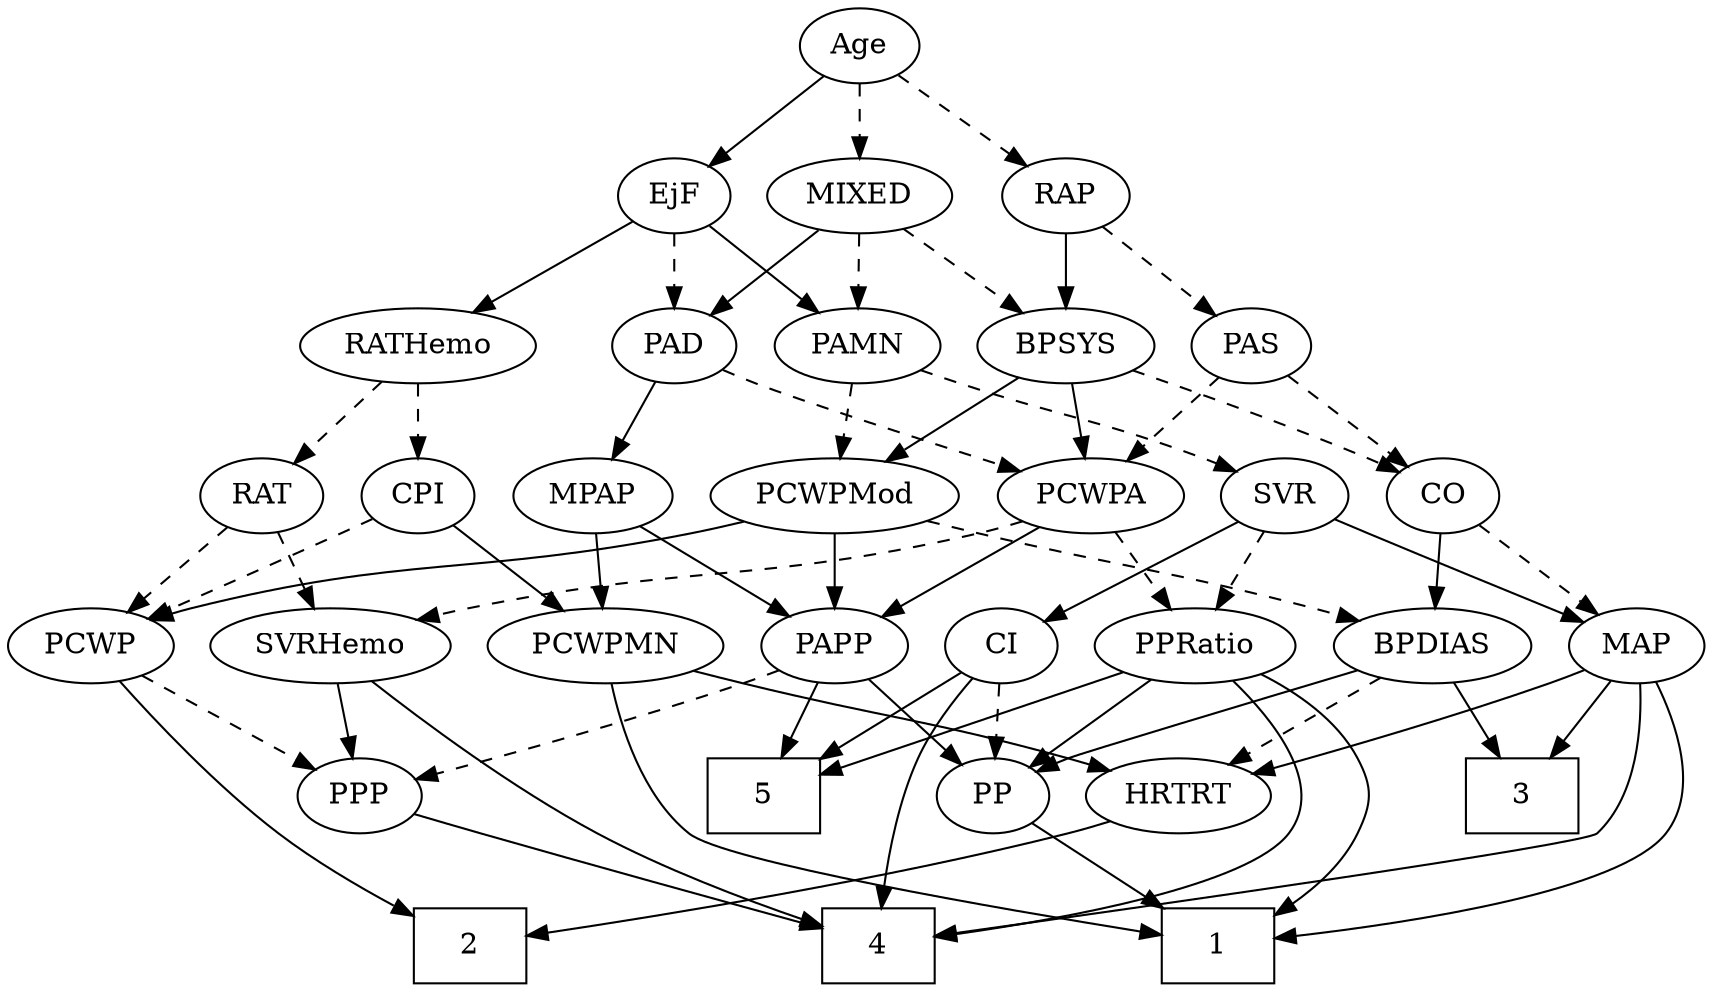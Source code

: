 strict digraph {
	graph [bb="0,0,743.44,468"];
	node [label="\N"];
	1	[height=0.5,
		pos="525.1,18",
		shape=box,
		width=0.75];
	2	[height=0.5,
		pos="189.1,18",
		shape=box,
		width=0.75];
	3	[height=0.5,
		pos="667.1,90",
		shape=box,
		width=0.75];
	4	[height=0.5,
		pos="366.1,18",
		shape=box,
		width=0.75];
	5	[height=0.5,
		pos="311.1,90",
		shape=box,
		width=0.75];
	Age	[height=0.5,
		pos="368.1,450",
		width=0.75];
	EjF	[height=0.5,
		pos="283.1,378",
		width=0.75];
	Age -> EjF	[pos="e,299.44,392.46 351.71,435.5 339.13,425.14 321.56,410.67 307.35,398.97",
		style=solid];
	RAP	[height=0.5,
		pos="458.1,378",
		width=0.77632];
	Age -> RAP	[pos="e,440.94,392.35 385.03,435.83 398.52,425.34 417.61,410.49 432.9,398.6",
		style=dashed];
	MIXED	[height=0.5,
		pos="368.1,378",
		width=1.1193];
	Age -> MIXED	[pos="e,368.1,396.1 368.1,431.7 368.1,423.98 368.1,414.71 368.1,406.11",
		style=dashed];
	PAD	[height=0.5,
		pos="283.1,306",
		width=0.79437];
	EjF -> PAD	[pos="e,283.1,324.1 283.1,359.7 283.1,351.98 283.1,342.71 283.1,334.11",
		style=dashed];
	PAMN	[height=0.5,
		pos="366.1,306",
		width=1.011];
	EjF -> PAMN	[pos="e,348.3,322.01 299.5,363.17 311.15,353.34 327.05,339.93 340.38,328.69",
		style=solid];
	RATHemo	[height=0.5,
		pos="171.1,306",
		width=1.3721];
	EjF -> RATHemo	[pos="e,194.87,321.86 264.1,365.13 247.54,354.77 223.16,339.54 203.52,327.26",
		style=solid];
	BPSYS	[height=0.5,
		pos="458.1,306",
		width=1.0471];
	RAP -> BPSYS	[pos="e,458.1,324.1 458.1,359.7 458.1,351.98 458.1,342.71 458.1,334.11",
		style=solid];
	PAS	[height=0.5,
		pos="541.1,306",
		width=0.75];
	RAP -> PAS	[pos="e,525.02,320.56 474.5,363.17 486.74,352.85 503.65,338.58 517.37,327.01",
		style=dashed];
	MIXED -> BPSYS	[pos="e,439.22,321.68 387.63,361.81 400.3,351.95 416.99,338.97 430.95,328.12",
		style=dashed];
	MIXED -> PAD	[pos="e,299.78,320.74 349.65,361.81 337.36,351.69 321.07,338.27 307.68,327.24",
		style=solid];
	MIXED -> PAMN	[pos="e,366.59,324.1 367.6,359.7 367.38,351.98 367.12,342.71 366.87,334.11",
		style=dashed];
	MPAP	[height=0.5,
		pos="251.1,234",
		width=0.97491];
	PCWPMN	[height=0.5,
		pos="256.1,162",
		width=1.3902];
	MPAP -> PCWPMN	[pos="e,254.88,180.1 252.33,215.7 252.88,207.98 253.55,198.71 254.16,190.11",
		style=solid];
	PAPP	[height=0.5,
		pos="356.1,162",
		width=0.88464];
	MPAP -> PAPP	[pos="e,336.37,176.15 271.59,219.34 287.55,208.7 309.89,193.81 327.59,182",
		style=solid];
	CO	[height=0.5,
		pos="629.1,234",
		width=0.75];
	BPSYS -> CO	[pos="e,607.88,245.31 487.03,294.28 514.52,283.95 556.92,267.62 593.1,252 594.91,251.22 596.76,250.4 598.62,249.56",
		style=dashed];
	PCWPMod	[height=0.5,
		pos="356.1,234",
		width=1.4443];
	BPSYS -> PCWPMod	[pos="e,378.48,250.36 437.46,290.83 423.02,280.92 403.47,267.51 387.16,256.31",
		style=solid];
	PCWPA	[height=0.5,
		pos="468.1,234",
		width=1.1555];
	BPSYS -> PCWPA	[pos="e,465.65,252.1 460.57,287.7 461.67,279.98 463,270.71 464.22,262.11",
		style=solid];
	PAD -> MPAP	[pos="e,258.85,251.96 275.51,288.41 271.78,280.25 267.2,270.22 263.01,261.07",
		style=solid];
	PAD -> PCWPA	[pos="e,436.3,245.7 305.48,294.65 310.58,292.39 316,290.05 321.1,288 356.36,273.78 397.07,259.24 426.7,249",
		style=dashed];
	BPDIAS	[height=0.5,
		pos="618.1,162",
		width=1.1735];
	CO -> BPDIAS	[pos="e,620.81,180.28 626.43,216.05 625.22,208.35 623.76,199.03 622.4,190.36",
		style=solid];
	MAP	[height=0.5,
		pos="709.1,162",
		width=0.84854];
	CO -> MAP	[pos="e,692.78,177.28 644.9,219.17 656.37,209.14 672.08,195.39 685.09,184.01",
		style=dashed];
	PAS -> CO	[pos="e,612.48,248.22 558.06,291.5 571.17,281.08 589.51,266.49 604.27,254.75",
		style=dashed];
	PAS -> PCWPA	[pos="e,484.37,250.61 526.32,290.83 516.44,281.36 503.21,268.67 491.86,257.79",
		style=dashed];
	SVR	[height=0.5,
		pos="556.1,234",
		width=0.77632];
	PAMN -> SVR	[pos="e,534.35,245.47 394.12,294.22 399.73,292.12 405.59,289.96 411.1,288 458.77,271.06 472.04,270.59 519.1,252 520.97,251.26 522.89,250.47 \
524.81,249.66",
		style=dashed];
	PAMN -> PCWPMod	[pos="e,358.54,252.1 363.62,287.7 362.52,279.98 361.2,270.71 359.97,262.11",
		style=dashed];
	CPI	[height=0.5,
		pos="171.1,234",
		width=0.75];
	RATHemo -> CPI	[pos="e,171.1,252.1 171.1,287.7 171.1,279.98 171.1,270.71 171.1,262.11",
		style=dashed];
	RAT	[height=0.5,
		pos="99.097,234",
		width=0.75827];
	RATHemo -> RAT	[pos="e,113.75,249.25 154.4,288.76 144.5,279.14 131.85,266.84 121.14,256.43",
		style=dashed];
	CPI -> PCWPMN	[pos="e,237.09,178.65 187.49,219.5 199.34,209.74 215.62,196.33 229.35,185.02",
		style=solid];
	PCWP	[height=0.5,
		pos="35.097,162",
		width=0.97491];
	CPI -> PCWP	[pos="e,59.164,175.39 150.44,222.37 128.6,211.13 93.828,193.23 68.165,180.02",
		style=dashed];
	SVRHemo	[height=0.5,
		pos="138.1,162",
		width=1.3902];
	RAT -> SVRHemo	[pos="e,128.56,180.12 108.14,216.76 112.73,208.53 118.42,198.32 123.6,189.02",
		style=dashed];
	RAT -> PCWP	[pos="e,49.54,178.8 85.524,218.15 77.103,208.94 66.1,196.91 56.521,186.43",
		style=dashed];
	SVR -> MAP	[pos="e,685.54,173.75 578.4,222.74 583.24,220.52 588.34,218.18 593.1,216 621.1,203.17 652.93,188.63 676.15,178.03",
		style=solid];
	PPRatio	[height=0.5,
		pos="518.1,162",
		width=1.1013];
	SVR -> PPRatio	[pos="e,527.13,179.63 547.28,216.76 542.74,208.4 537.11,198.02 532,188.61",
		style=dashed];
	CI	[height=0.5,
		pos="433.1,162",
		width=0.75];
	SVR -> CI	[pos="e,453.03,174.34 535.79,221.44 515.64,209.97 484.57,192.29 461.88,179.38",
		style=solid];
	PCWPMod -> BPDIAS	[pos="e,586.4,174.04 395.09,221.91 402.39,219.89 409.97,217.85 417.1,216 483.46,198.79 501.18,198.86 567.1,180 570.24,179.1 573.47,178.13 \
576.72,177.12",
		style=dashed];
	PCWPMod -> PCWP	[pos="e,61.329,174.14 317.86,221.67 310.35,219.64 302.5,217.64 295.1,216 200.09,194.91 172.97,205.67 79.097,180 76.448,179.28 73.738,178.45 \
71.029,177.56",
		style=solid];
	PCWPMod -> PAPP	[pos="e,356.1,180.1 356.1,215.7 356.1,207.98 356.1,198.71 356.1,190.11",
		style=solid];
	PCWPA -> SVRHemo	[pos="e,174.75,174.29 437.31,221.86 430.7,219.72 423.71,217.63 417.1,216 320.91,192.26 293.76,201.75 197.1,180 193,179.08 188.77,178.04 \
184.54,176.94",
		style=dashed];
	PCWPA -> PPRatio	[pos="e,506.33,179.47 479.95,216.41 486.05,207.87 493.61,197.28 500.39,187.79",
		style=dashed];
	PCWPA -> PAPP	[pos="e,376.84,175.96 445.43,218.83 428.18,208.05 404.3,193.13 385.57,181.42",
		style=solid];
	PCWPMN -> 1	[pos="e,498.08,23.036 254.64,143.69 253.97,123.61 256.2,90.867 275.1,72 290.11,57.009 422.24,34.833 488.11,24.577",
		style=solid];
	HRTRT	[height=0.5,
		pos="506.1,90",
		width=1.1013];
	PCWPMN -> HRTRT	[pos="e,476.17,101.84 293.5,150.03 300.66,147.98 308.1,145.89 315.1,144 377.94,126.98 394.73,126.69 457.1,108 460.2,107.07 463.4,106.06 \
466.61,105.02",
		style=solid];
	SVRHemo -> 4	[pos="e,338.81,27.946 153.8,144.83 173.18,125.57 207.78,93.318 242.1,72 269.66,54.877 303.73,40.759 329.17,31.412",
		style=solid];
	PPP	[height=0.5,
		pos="144.1,90",
		width=0.75];
	SVRHemo -> PPP	[pos="e,142.63,108.1 139.58,143.7 140.24,135.98 141.04,126.71 141.77,118.11",
		style=solid];
	BPDIAS -> 3	[pos="e,654.88,108.45 629.71,144.41 635.46,136.2 642.53,126.1 648.97,116.9",
		style=solid];
	PP	[height=0.5,
		pos="421.1,90",
		width=0.75];
	BPDIAS -> PP	[pos="e,442.22,101.51 586,150.27 579.74,148.19 573.21,146.02 567.1,144 518.25,127.87 504.89,127.02 457.1,108 455.27,107.27 453.4,106.49 \
451.52,105.69",
		style=solid];
	BPDIAS -> HRTRT	[pos="e,528.62,105.08 595.16,146.67 578.44,136.22 555.6,121.94 537.23,110.46",
		style=dashed];
	MAP -> 1	[pos="e,552.27,21.737 721.67,145.28 735.33,126.17 753.08,93.773 736.1,72 714.93,44.859 616.96,29.5 562.27,22.904",
		style=solid];
	MAP -> 3	[pos="e,677.37,108.12 699.36,144.76 694.36,136.44 688.16,126.1 682.53,116.73",
		style=solid];
	MAP -> 4	[pos="e,393.19,22.803 713.61,143.84 717.72,123.91 720.76,91.309 703.1,72 698.03,66.463 489.59,36.45 403.11,24.205",
		style=solid];
	MAP -> HRTRT	[pos="e,538.24,100.54 685.12,150.41 679.87,148.2 674.33,145.96 669.1,144 628.43,128.78 581.17,113.69 548.05,103.53",
		style=solid];
	PP -> 1	[pos="e,499.63,36.139 439.69,76.485 453.92,66.908 473.94,53.435 491.02,41.939",
		style=solid];
	PPP -> 4	[pos="e,338.85,26.888 167.46,80.489 175.27,77.708 184.04,74.654 192.1,72 239.05,56.542 293.65,40.17 328.98,29.783",
		style=solid];
	PPRatio -> 1	[pos="e,552.11,33.926 544.8,148.62 560.53,139.75 579.07,126.15 588.1,108 595.22,93.673 594.85,86.505 588.1,72 582.14,59.196 571.39,48.38 \
560.44,39.925",
		style=solid];
	PPRatio -> 4	[pos="e,393.41,22.608 533.64,145.29 550.33,126.48 572.28,94.668 555.1,72 536.84,47.915 453.14,31.761 403.46,24.111",
		style=solid];
	PPRatio -> 5	[pos="e,338.24,100.01 487.53,150.34 481.43,148.23 475.06,146.04 469.1,144 427.71,129.88 380.12,113.96 348.07,103.28",
		style=solid];
	PPRatio -> PP	[pos="e,438.71,103.71 497.53,146.15 482.79,135.52 462.84,121.13 447.02,109.71",
		style=solid];
	PCWP -> 2	[pos="e,161.74,34.049 46.189,144.63 59.484,125.75 83.115,94.43 108.1,72 121.66,59.82 138.28,48.445 152.92,39.381",
		style=solid];
	PCWP -> PPP	[pos="e,125.33,103.05 56.113,147.5 73.417,136.39 98.072,120.56 116.88,108.48",
		style=dashed];
	CI -> 4	[pos="e,367.12,36.285 416.88,147.32 406.24,137.46 392.9,123.25 385.1,108 375.23,88.719 370.48,64.565 368.2,46.287",
		style=solid];
	CI -> 5	[pos="e,338.25,106.58 413.22,149.6 395.38,139.36 368.75,124.08 347.16,111.69",
		style=solid];
	CI -> PP	[pos="e,424.06,108.28 430.19,144.05 428.87,136.35 427.27,127.03 425.79,118.36",
		style=dashed];
	PAPP -> 5	[pos="e,322.11,108.12 345.66,144.76 340.31,136.44 333.66,126.1 327.63,116.73",
		style=solid];
	PAPP -> PP	[pos="e,407.47,105.68 370.2,145.81 379.09,136.23 390.73,123.7 400.63,113.04",
		style=solid];
	PAPP -> PPP	[pos="e,168.69,97.845 331.53,150.38 326.15,148.18 320.46,145.94 315.1,144 268.27,127.08 213.09,110.58 178.35,100.6",
		style=dashed];
	HRTRT -> 2	[pos="e,216.39,23.113 476.5,77.994 470.15,75.84 463.44,73.719 457.1,72 375.94,50.01 278.66,33.059 226.51,24.714",
		style=solid];
}
